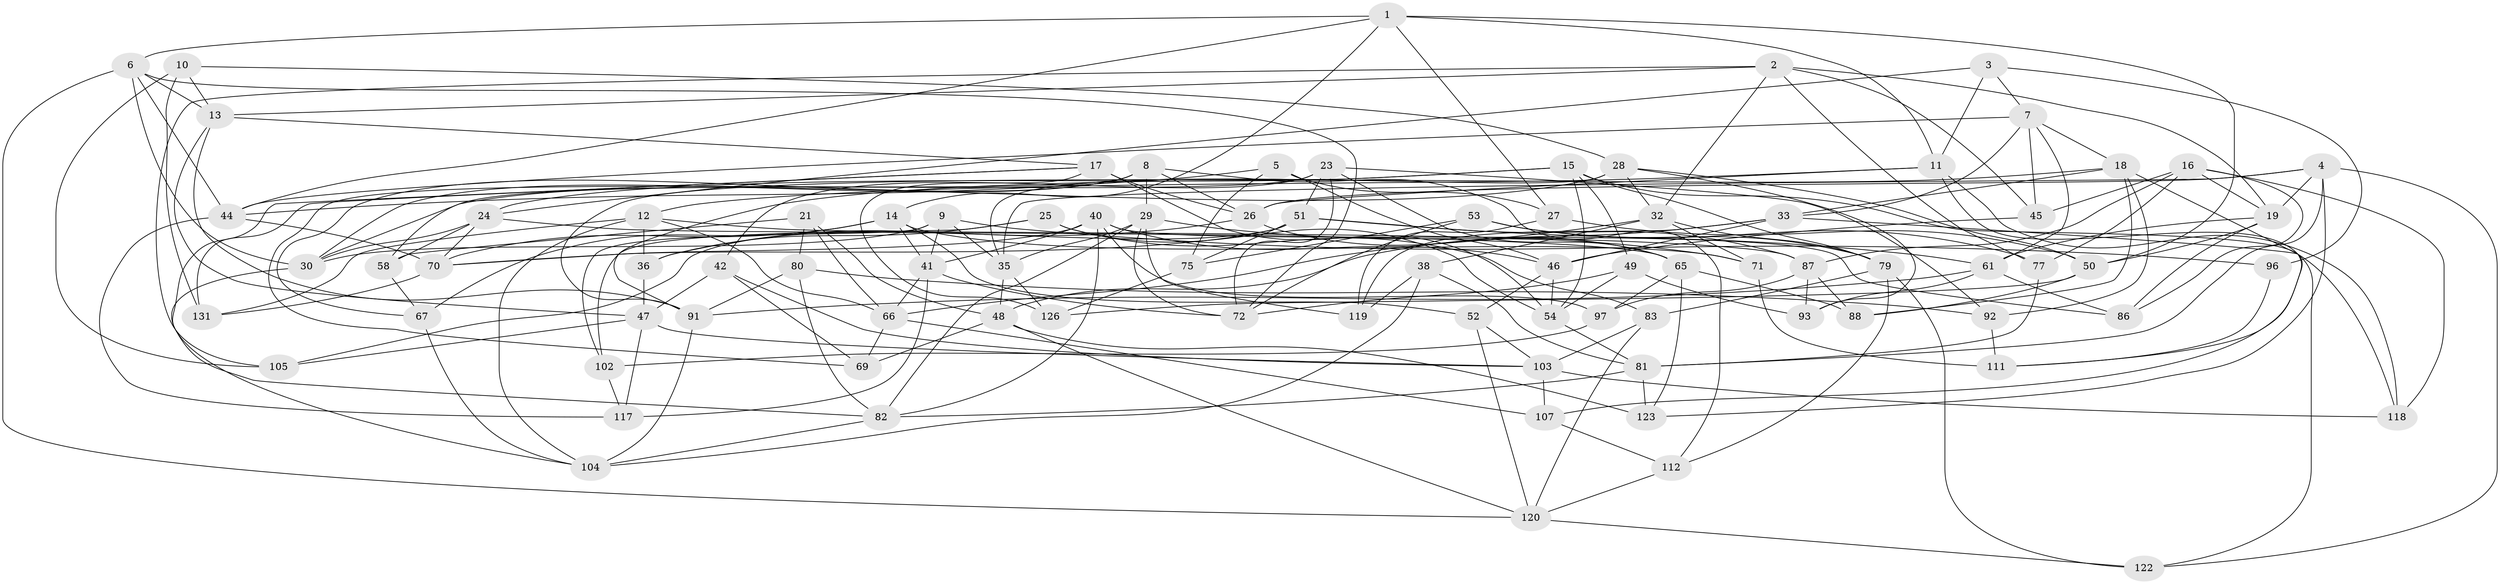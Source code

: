 // Generated by graph-tools (version 1.1) at 2025/24/03/03/25 07:24:25]
// undirected, 86 vertices, 218 edges
graph export_dot {
graph [start="1"]
  node [color=gray90,style=filled];
  1 [super="+59"];
  2 [super="+57"];
  3;
  4 [super="+39"];
  5;
  6 [super="+94"];
  7 [super="+85"];
  8 [super="+34"];
  9 [super="+22"];
  10;
  11 [super="+56"];
  12 [super="+84"];
  13 [super="+37"];
  14 [super="+89"];
  15 [super="+133"];
  16 [super="+114"];
  17 [super="+127"];
  18 [super="+20"];
  19 [super="+132"];
  21;
  23 [super="+128"];
  24 [super="+130"];
  25;
  26 [super="+31"];
  27;
  28 [super="+60"];
  29 [super="+76"];
  30 [super="+43"];
  32 [super="+90"];
  33 [super="+64"];
  35 [super="+113"];
  36;
  38;
  40 [super="+115"];
  41 [super="+109"];
  42;
  44 [super="+108"];
  45;
  46 [super="+55"];
  47 [super="+73"];
  48 [super="+100"];
  49;
  50 [super="+63"];
  51 [super="+62"];
  52;
  53;
  54 [super="+121"];
  58;
  61 [super="+74"];
  65 [super="+78"];
  66 [super="+68"];
  67;
  69;
  70 [super="+106"];
  71;
  72 [super="+95"];
  75;
  77;
  79 [super="+99"];
  80;
  81 [super="+125"];
  82 [super="+98"];
  83;
  86;
  87 [super="+101"];
  88;
  91 [super="+129"];
  92;
  93;
  96;
  97;
  102;
  103 [super="+116"];
  104 [super="+110"];
  105;
  107;
  111;
  112;
  117;
  118;
  119;
  120 [super="+124"];
  122;
  123;
  126;
  131;
  1 -- 27;
  1 -- 50;
  1 -- 14;
  1 -- 11;
  1 -- 6;
  1 -- 44;
  2 -- 45;
  2 -- 32;
  2 -- 13;
  2 -- 105;
  2 -- 19;
  2 -- 77;
  3 -- 96;
  3 -- 11;
  3 -- 7;
  3 -- 24;
  4 -- 81;
  4 -- 122;
  4 -- 19;
  4 -- 123;
  4 -- 35;
  4 -- 26;
  5 -- 44;
  5 -- 27;
  5 -- 75;
  5 -- 46;
  6 -- 120;
  6 -- 72;
  6 -- 44;
  6 -- 13;
  6 -- 30;
  7 -- 18;
  7 -- 61;
  7 -- 45;
  7 -- 33;
  7 -- 44;
  8 -- 67;
  8 -- 112;
  8 -- 69;
  8 -- 26;
  8 -- 29;
  8 -- 30;
  9 -- 96 [weight=2];
  9 -- 35;
  9 -- 41;
  9 -- 102;
  9 -- 30;
  10 -- 28;
  10 -- 105;
  10 -- 131;
  10 -- 13;
  11 -- 26;
  11 -- 12;
  11 -- 107;
  11 -- 118;
  12 -- 104;
  12 -- 131;
  12 -- 36;
  12 -- 87;
  12 -- 66;
  13 -- 17;
  13 -- 47;
  13 -- 91;
  14 -- 41;
  14 -- 70;
  14 -- 67;
  14 -- 52;
  14 -- 71;
  15 -- 79;
  15 -- 91;
  15 -- 49;
  15 -- 122;
  15 -- 24;
  15 -- 54;
  16 -- 118;
  16 -- 45;
  16 -- 77;
  16 -- 86;
  16 -- 87;
  16 -- 19;
  17 -- 131;
  17 -- 54;
  17 -- 126;
  17 -- 26;
  17 -- 82;
  18 -- 33;
  18 -- 88;
  18 -- 91;
  18 -- 92;
  18 -- 111;
  19 -- 61;
  19 -- 50;
  19 -- 86;
  21 -- 48;
  21 -- 80;
  21 -- 58;
  21 -- 66;
  23 -- 58;
  23 -- 92;
  23 -- 42;
  23 -- 72;
  23 -- 51;
  23 -- 65;
  24 -- 65;
  24 -- 58;
  24 -- 70;
  24 -- 30;
  25 -- 36;
  25 -- 83;
  25 -- 102;
  25 -- 54;
  26 -- 36;
  26 -- 65;
  27 -- 119;
  27 -- 50;
  28 -- 32;
  28 -- 35;
  28 -- 50;
  28 -- 93;
  28 -- 30;
  29 -- 35;
  29 -- 71;
  29 -- 72;
  29 -- 82;
  29 -- 119;
  30 -- 104;
  32 -- 71;
  32 -- 79;
  32 -- 38;
  32 -- 66;
  33 -- 118;
  33 -- 48;
  33 -- 46;
  33 -- 119;
  35 -- 48;
  35 -- 126;
  36 -- 47;
  38 -- 81;
  38 -- 119;
  38 -- 104;
  40 -- 70;
  40 -- 86;
  40 -- 97;
  40 -- 41;
  40 -- 82;
  40 -- 46;
  41 -- 72;
  41 -- 66;
  41 -- 117;
  42 -- 69;
  42 -- 47;
  42 -- 103;
  44 -- 70;
  44 -- 117;
  45 -- 46;
  46 -- 52;
  46 -- 54;
  47 -- 105;
  47 -- 117;
  47 -- 103;
  48 -- 120;
  48 -- 123;
  48 -- 69;
  49 -- 54;
  49 -- 93;
  49 -- 72;
  50 -- 126;
  50 -- 88;
  51 -- 75;
  51 -- 87;
  51 -- 105;
  51 -- 70;
  51 -- 61;
  52 -- 120;
  52 -- 103;
  53 -- 77;
  53 -- 75;
  53 -- 72;
  53 -- 79;
  54 -- 81;
  58 -- 67;
  61 -- 93;
  61 -- 86;
  61 -- 91;
  65 -- 123;
  65 -- 88;
  65 -- 97;
  66 -- 107;
  66 -- 69;
  67 -- 104;
  70 -- 131;
  71 -- 111;
  75 -- 126;
  77 -- 81;
  79 -- 83;
  79 -- 112;
  79 -- 122;
  80 -- 92;
  80 -- 82;
  80 -- 91;
  81 -- 123;
  81 -- 82;
  82 -- 104;
  83 -- 103;
  83 -- 120;
  87 -- 93;
  87 -- 88;
  87 -- 97;
  91 -- 104;
  92 -- 111;
  96 -- 111;
  97 -- 102;
  102 -- 117;
  103 -- 118;
  103 -- 107;
  107 -- 112;
  112 -- 120;
  120 -- 122;
}
